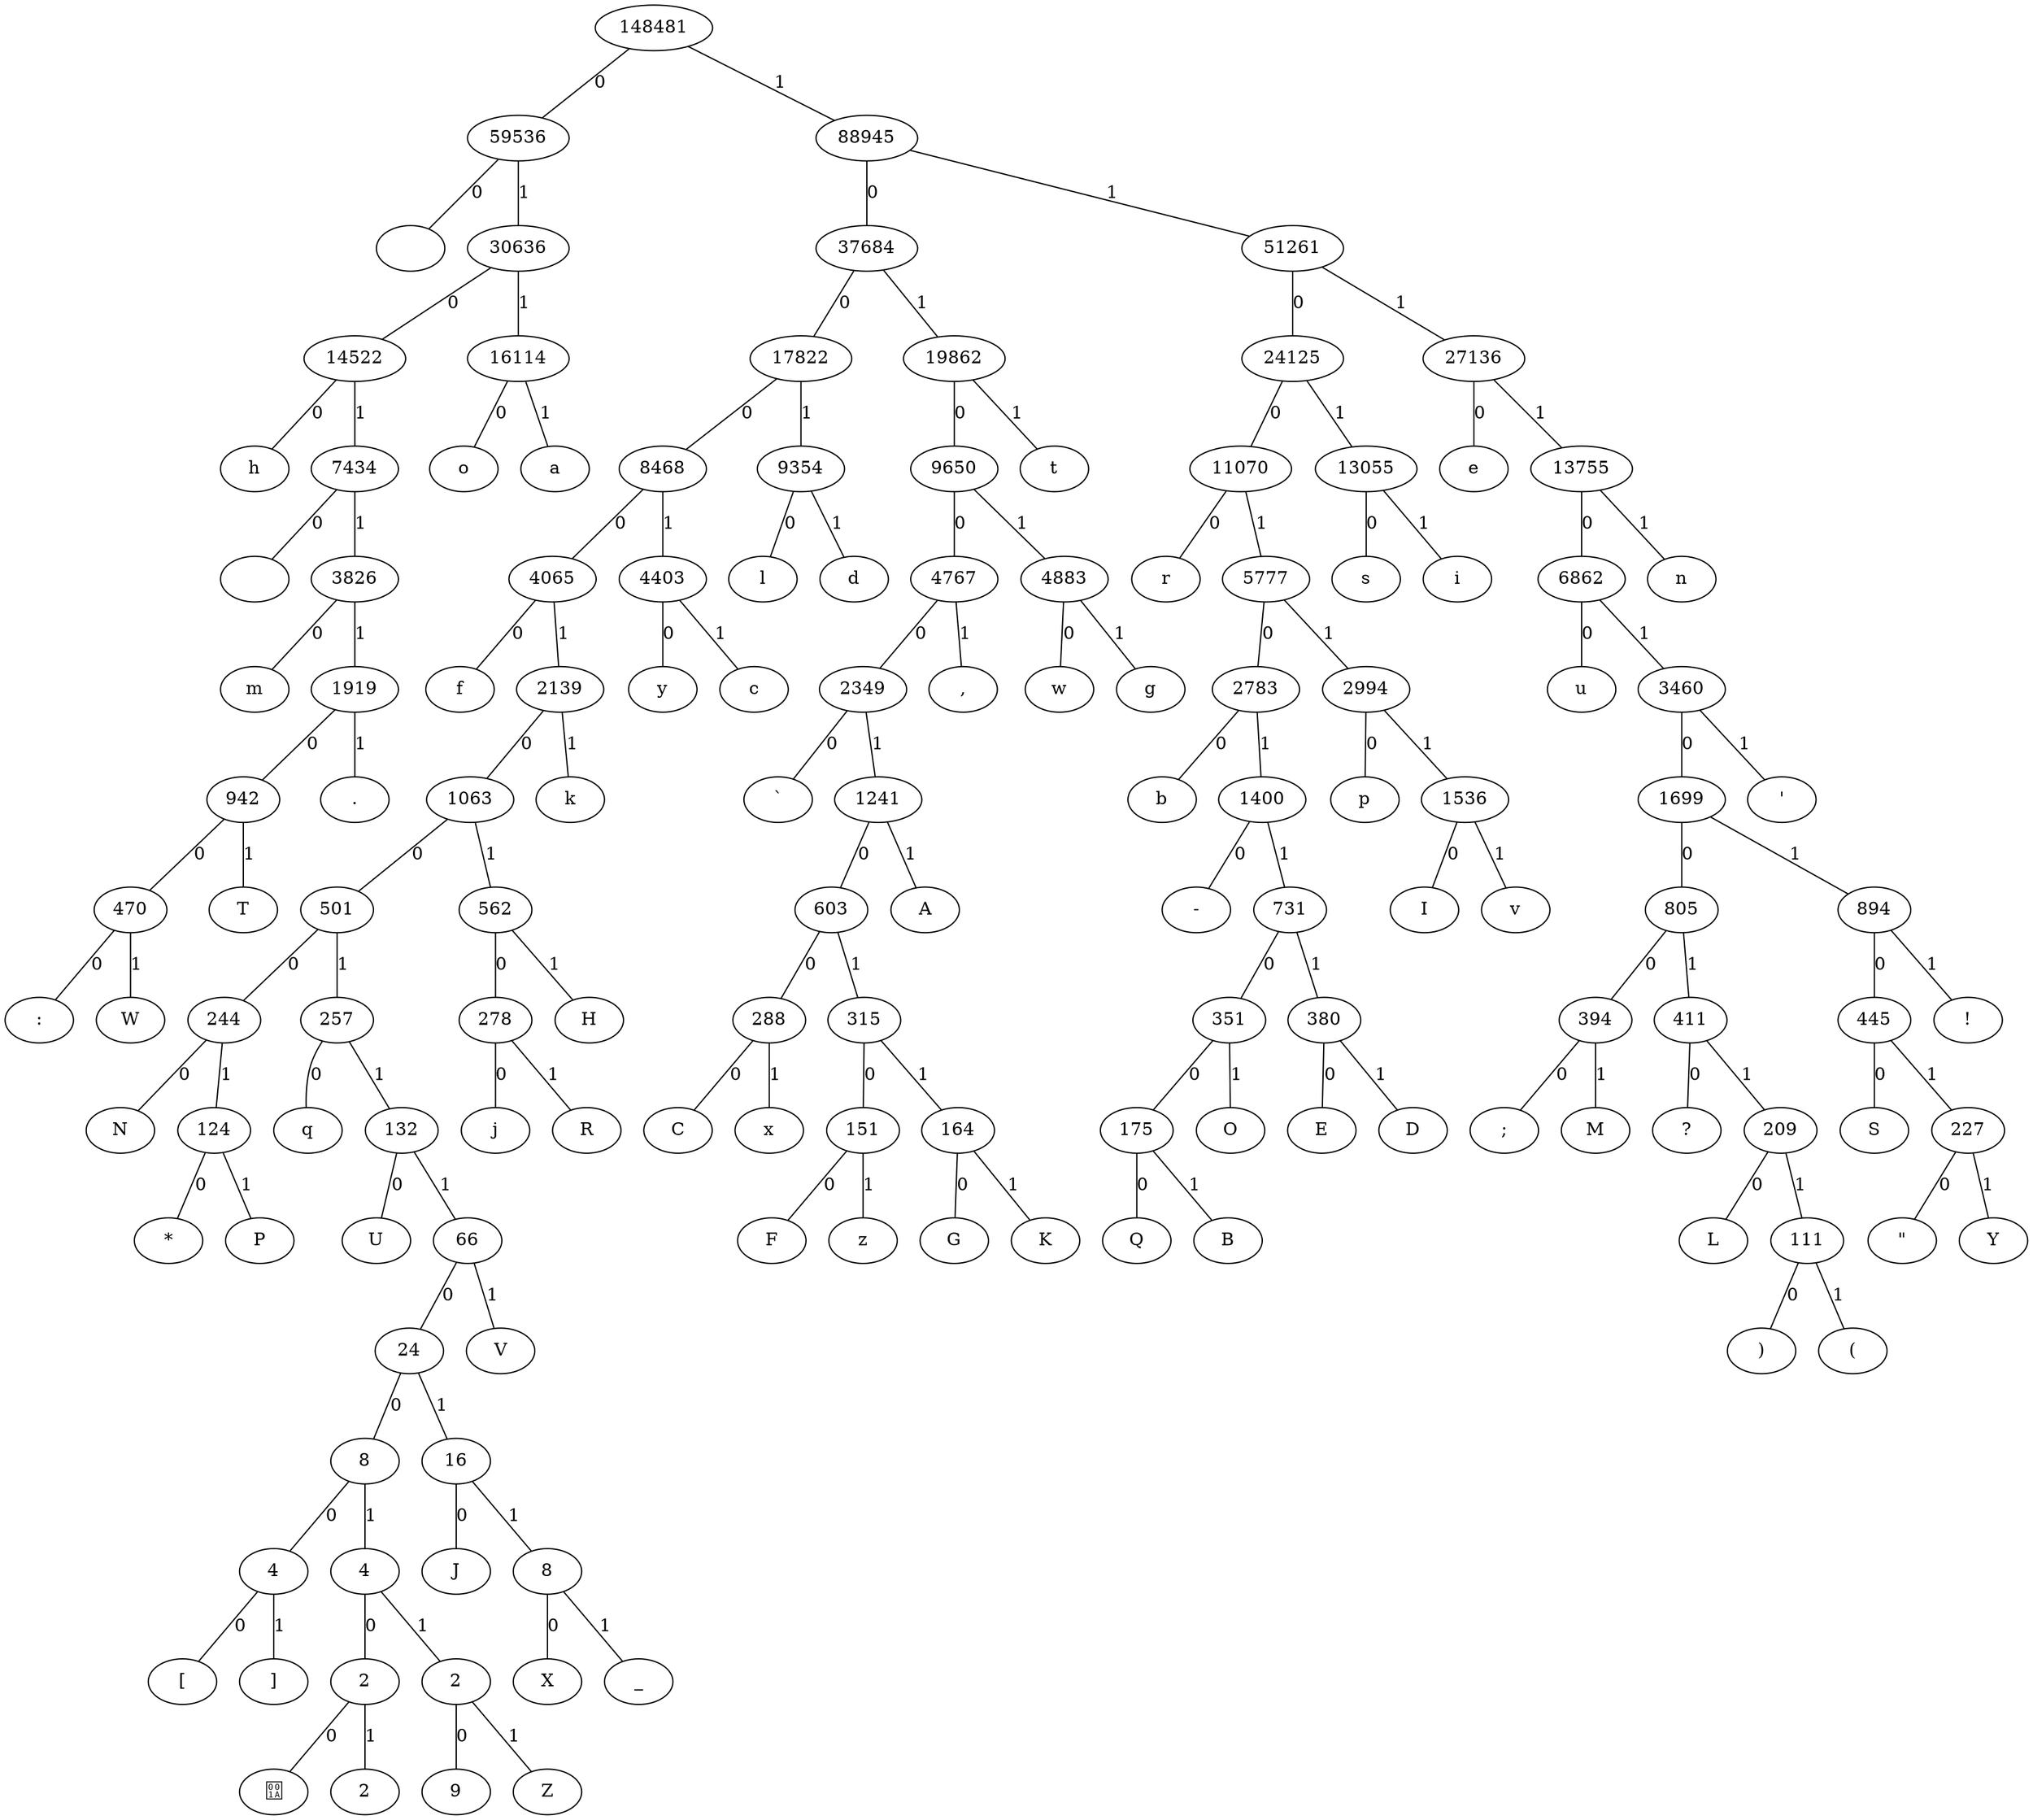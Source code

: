 graph {
	4337769632 [label=148481]
	4337769632 -- 4337769440 [label=0]
	4337769440 [label=59536]
	4337769440 -- 4337738272 [label=0]
	4337738272 [label=" "]
	4337769440 -- 4337769200 [label=1]
	4337769200 [label=30636]
	4337769200 -- 4337768576 [label=0]
	4337768576 [label=14522]
	4337768576 -- 4337737792 [label=0]
	4337737792 [label=h]
	4337768576 -- 4337767904 [label=1]
	4337767904 [label=7434]
	4337767904 -- 4337732960 [label=0]
	4337732960 [label="
"]
	4337767904 -- 4337767232 [label=1]
	4337767232 [label=3826]
	4337767232 -- 4337732192 [label=0]
	4337732192 [label=m]
	4337767232 -- 4337766656 [label=1]
	4337766656 [label=1919]
	4337766656 -- 4337741440 [label=0]
	4337741440 [label=942]
	4337741440 -- 4337740768 [label=0]
	4337740768 [label=470]
	4337740768 -- 4337730752 [label=0]
	4337730752 [label=":"]
	4337740768 -- 4337730848 [label=1]
	4337730848 [label=W]
	4337741440 -- 4337731136 [label=1]
	4337731136 [label=T]
	4337766656 -- 4337731616 [label=1]
	4337731616 [label="."]
	4337769200 -- 4337768672 [label=1]
	4337768672 [label=16114]
	4337768672 -- 4337737888 [label=0]
	4337737888 [label=o]
	4337768672 -- 4337737984 [label=1]
	4337737984 [label=a]
	4337769632 -- 4337769536 [label=1]
	4337769536 [label=88945]
	4337769536 -- 4337769248 [label=0]
	4337769248 [label=37684]
	4337769248 -- 4337768768 [label=0]
	4337768768 [label=17822]
	4337768768 -- 4337768000 [label=0]
	4337768000 [label=8468]
	4337768000 -- 4337767328 [label=0]
	4337767328 [label=4065]
	4337767328 -- 4337732288 [label=0]
	4337732288 [label=f]
	4337767328 -- 4337766752 [label=1]
	4337766752 [label=2139]
	4337766752 -- 4337741536 [label=0]
	4337741536 [label=1063]
	4337741536 -- 4337740864 [label=0]
	4337740864 [label=501]
	4337740864 -- 4337739808 [label=0]
	4337739808 [label=244]
	4337739808 -- 4337704864 [label=0]
	4337704864 [label=N]
	4337739808 -- 4337739136 [label=1]
	4337739136 [label=124]
	4337739136 -- 4337703712 [label=0]
	4337703712 [label="*"]
	4337739136 -- 4337703808 [label=1]
	4337703808 [label=P]
	4337740864 -- 4337739904 [label=1]
	4337739904 [label=257]
	4337739904 -- 4337729600 [label=0]
	4337729600 [label=q]
	4337739904 -- 4337739232 [label=1]
	4337739232 [label=132]
	4337739232 -- 4337703904 [label=0]
	4337703904 [label=U]
	4337739232 -- 4337738944 [label=1]
	4337738944 [label=66]
	4337738944 -- 4337738848 [label=0]
	4337738848 [label=24]
	4337738848 -- 4337738656 [label=0]
	4337738656 [label=8]
	4337738656 -- 4337738368 [label=0]
	4337738368 [label=4]
	4337738368 -- 4337702944 [label=0]
	4337702944 [label="["]
	4337738368 -- 4337703040 [label=1]
	4337703040 [label="]"]
	4337738656 -- 4337738464 [label=1]
	4337738464 [label=4]
	4337738464 -- 4335163184 [label=0]
	4335163184 [label=2]
	4335163184 -- 4335313008 [label=0]
	4335313008 [label=""]
	4335163184 -- 4335316752 [label=1]
	4335316752 [label=2]
	4337738464 -- 4335164480 [label=1]
	4335164480 [label=2]
	4335164480 -- 4337702752 [label=0]
	4337702752 [label=9]
	4335164480 -- 4337702800 [label=1]
	4337702800 [label=Z]
	4337738848 -- 4337738752 [label=1]
	4337738752 [label=16]
	4337738752 -- 4337703328 [label=0]
	4337703328 [label=J]
	4337738752 -- 4337738560 [label=1]
	4337738560 [label=8]
	4337738560 -- 4337703136 [label=0]
	4337703136 [label=X]
	4337738560 -- 4337703232 [label=1]
	4337703232 [label=_]
	4337738944 -- 4337703424 [label=1]
	4337703424 [label=V]
	4337741536 -- 4337740960 [label=1]
	4337740960 [label=562]
	4337740960 -- 4337740000 [label=0]
	4337740000 [label=278]
	4337740000 -- 4337729696 [label=0]
	4337729696 [label=j]
	4337740000 -- 4337729792 [label=1]
	4337729792 [label=R]
	4337740960 -- 4337730944 [label=1]
	4337730944 [label=H]
	4337766752 -- 4337731712 [label=1]
	4337731712 [label=k]
	4337768000 -- 4337767424 [label=1]
	4337767424 [label=4403]
	4337767424 -- 4337732384 [label=0]
	4337732384 [label=y]
	4337767424 -- 4337732480 [label=1]
	4337732480 [label=c]
	4337768768 -- 4337768096 [label=1]
	4337768096 [label=9354]
	4337768096 -- 4337733056 [label=0]
	4337733056 [label=l]
	4337768096 -- 4337733152 [label=1]
	4337733152 [label=d]
	4337769248 -- 4337768864 [label=1]
	4337768864 [label=19862]
	4337768864 -- 4337768192 [label=0]
	4337768192 [label=9650]
	4337768192 -- 4337767520 [label=0]
	4337767520 [label=4767]
	4337767520 -- 4337766848 [label=0]
	4337766848 [label=2349]
	4337766848 -- 4337731808 [label=0]
	4337731808 [label="`"]
	4337766848 -- 4337741632 [label=1]
	4337741632 [label=1241]
	4337741632 -- 4337741056 [label=0]
	4337741056 [label=603]
	4337741056 -- 4337740096 [label=0]
	4337740096 [label=288]
	4337740096 -- 4337729888 [label=0]
	4337729888 [label=C]
	4337740096 -- 4337729984 [label=1]
	4337729984 [label=x]
	4337741056 -- 4337740192 [label=1]
	4337740192 [label=315]
	4337740192 -- 4337739328 [label=0]
	4337739328 [label=151]
	4337739328 -- 4337704000 [label=0]
	4337704000 [label=F]
	4337739328 -- 4337704096 [label=1]
	4337704096 [label=z]
	4337740192 -- 4337739424 [label=1]
	4337739424 [label=164]
	4337739424 -- 4337704192 [label=0]
	4337704192 [label=G]
	4337739424 -- 4337704288 [label=1]
	4337704288 [label=K]
	4337741632 -- 4337731232 [label=1]
	4337731232 [label=A]
	4337767520 -- 4337732576 [label=1]
	4337732576 [label=","]
	4337768192 -- 4337767616 [label=1]
	4337767616 [label=4883]
	4337767616 -- 4337732672 [label=0]
	4337732672 [label=w]
	4337767616 -- 4337732768 [label=1]
	4337732768 [label=g]
	4337768864 -- 4337738080 [label=1]
	4337738080 [label=t]
	4337769536 -- 4337769344 [label=1]
	4337769344 [label=51261]
	4337769344 -- 4337768960 [label=0]
	4337768960 [label=24125]
	4337768960 -- 4337768288 [label=0]
	4337768288 [label=11070]
	4337768288 -- 4337733248 [label=0]
	4337733248 [label=r]
	4337768288 -- 4337767712 [label=1]
	4337767712 [label=5777]
	4337767712 -- 4337766944 [label=0]
	4337766944 [label=2783]
	4337766944 -- 4337731904 [label=0]
	4337731904 [label=b]
	4337766944 -- 4337741728 [label=1]
	4337741728 [label=1400]
	4337741728 -- 4337731328 [label=0]
	4337731328 [label="-"]
	4337741728 -- 4337741152 [label=1]
	4337741152 [label=731]
	4337741152 -- 4337740288 [label=0]
	4337740288 [label=351]
	4337740288 -- 4337739520 [label=0]
	4337739520 [label=175]
	4337739520 -- 4337704384 [label=0]
	4337704384 [label=Q]
	4337739520 -- 4337704480 [label=1]
	4337704480 [label=B]
	4337740288 -- 4337730080 [label=1]
	4337730080 [label=O]
	4337741152 -- 4337740384 [label=1]
	4337740384 [label=380]
	4337740384 -- 4337730176 [label=0]
	4337730176 [label=E]
	4337740384 -- 4337730272 [label=1]
	4337730272 [label=D]
	4337767712 -- 4337767040 [label=1]
	4337767040 [label=2994]
	4337767040 -- 4337732000 [label=0]
	4337732000 [label=p]
	4337767040 -- 4337766464 [label=1]
	4337766464 [label=1536]
	4337766464 -- 4337731424 [label=0]
	4337731424 [label=I]
	4337766464 -- 4337731520 [label=1]
	4337731520 [label=v]
	4337768960 -- 4337768384 [label=1]
	4337768384 [label=13055]
	4337768384 -- 4337733344 [label=0]
	4337733344 [label=s]
	4337768384 -- 4337733440 [label=1]
	4337733440 [label=i]
	4337769344 -- 4337769104 [label=1]
	4337769104 [label=27136]
	4337769104 -- 4337738176 [label=0]
	4337738176 [label=e]
	4337769104 -- 4337768480 [label=1]
	4337768480 [label=13755]
	4337768480 -- 4337767808 [label=0]
	4337767808 [label=6862]
	4337767808 -- 4337732864 [label=0]
	4337732864 [label=u]
	4337767808 -- 4337767136 [label=1]
	4337767136 [label=3460]
	4337767136 -- 4337766560 [label=0]
	4337766560 [label=1699]
	4337766560 -- 4337741248 [label=0]
	4337741248 [label=805]
	4337741248 -- 4337740480 [label=0]
	4337740480 [label=394]
	4337740480 -- 4337730368 [label=0]
	4337730368 [label=";"]
	4337740480 -- 4337730464 [label=1]
	4337730464 [label=M]
	4337741248 -- 4337740576 [label=1]
	4337740576 [label=411]
	4337740576 -- 4337730560 [label=0]
	4337730560 [label="?"]
	4337740576 -- 4337739616 [label=1]
	4337739616 [label=209]
	4337739616 -- 4337704576 [label=0]
	4337704576 [label=L]
	4337739616 -- 4337739040 [label=1]
	4337739040 [label=111]
	4337739040 -- 4337703520 [label=0]
	4337703520 [label=")"]
	4337739040 -- 4337703616 [label=1]
	4337703616 [label="("]
	4337766560 -- 4337741344 [label=1]
	4337741344 [label=894]
	4337741344 -- 4337740672 [label=0]
	4337740672 [label=445]
	4337740672 -- 4337730656 [label=0]
	4337730656 [label=S]
	4337740672 -- 4337739712 [label=1]
	4337739712 [label=227]
	4337739712 -- 4337704672 [label=0]
	4337704672 [label="\""]
	4337739712 -- 4337704768 [label=1]
	4337704768 [label=Y]
	4337741344 -- 4337731040 [label=1]
	4337731040 [label="!"]
	4337767136 -- 4337732096 [label=1]
	4337732096 [label="'"]
	4337768480 -- 4337733536 [label=1]
	4337733536 [label=n]
}
